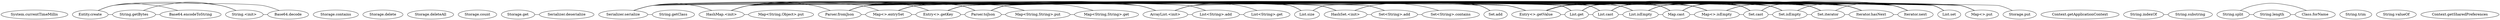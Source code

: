 graph {
    { rank=same;"System.currentTimeMillis";"Entity.create";"String.getBytes";"String.<init>";"Base64.decode";"Base64.encodeToString";"Storage.contains";"Storage.delete";"Storage.deleteAll";"Storage.count";"Storage.get";"Serializer.deserialize";"Serializer.serialize";"Storage.put";"Context.getApplicationContext";"HashMap.<init>";"Parser.fromJson";"Map<>.entrySet";"Entry<>.getKey";"Parser.toJson";"Entry<>.getValue";"Map<>.put";"HashSet.<init>";"Set.add";"ArrayList.<init>";"List.size";"List.get";"List.set";"String.indexOf";"String.substring";"String.split";"String.length";"Class.forName";"List.cast";"List.isEmpty";"Map.cast";"Map<>.isEmpty";"Set.cast";"Set.isEmpty";"Set.iterator";"Iterator.hasNext";"Iterator.next";"String.trim";"String.valueOf";"Context.getSharedPreferences";"Set<String>.add";"Map<String,String>.put";"List<String>.add";"Set<String>.contains";"Map<String,String>.get";"List<String>.get";"String.getClass";"Map<String,Object>.put";}
"Entity.create" -- "String.getBytes" 
"Entity.create" -- "String.<init>" 
"Entity.create" -- "Base64.decode" 
"Entity.create" -- "Base64.encodeToString" 
"String.getBytes" -- "String.<init>" 
"String.getBytes" -- "Base64.encodeToString" 
"String.<init>" -- "Base64.decode" 
"Storage.get" -- "Serializer.deserialize" 
"Serializer.serialize" -- "Storage.put" 
"Serializer.serialize" -- "HashMap.<init>" 
"Serializer.serialize" -- "HashSet.<init>" 
"Serializer.serialize" -- "ArrayList.<init>" 
"Serializer.serialize" -- "Set<String>.add" 
"Serializer.serialize" -- "Map<String,String>.put" 
"Serializer.serialize" -- "List<String>.add" 
"Serializer.serialize" -- "String.getClass" 
"HashMap.<init>" -- "Parser.fromJson" 
"HashMap.<init>" -- "Map<>.entrySet" 
"HashMap.<init>" -- "Entry<>.getKey" 
"HashMap.<init>" -- "Parser.toJson" 
"HashMap.<init>" -- "Entry<>.getValue" 
"HashMap.<init>" -- "Map<>.put" 
"HashMap.<init>" -- "Map<String,String>.put" 
"HashMap.<init>" -- "Map<String,String>.get" 
"HashMap.<init>" -- "Map<String,Object>.put" 
"Parser.fromJson" -- "Map<>.entrySet" 
"Parser.fromJson" -- "Entry<>.getKey" 
"Parser.fromJson" -- "Parser.toJson" 
"Parser.fromJson" -- "Entry<>.getValue" 
"Parser.fromJson" -- "Map<>.put" 
"Parser.fromJson" -- "HashSet.<init>" 
"Parser.fromJson" -- "Set.add" 
"Parser.fromJson" -- "ArrayList.<init>" 
"Parser.fromJson" -- "List.size" 
"Parser.fromJson" -- "List.get" 
"Parser.fromJson" -- "List.set" 
"Map<>.entrySet" -- "Entry<>.getKey" 
"Map<>.entrySet" -- "Parser.toJson" 
"Map<>.entrySet" -- "Entry<>.getValue" 
"Map<>.entrySet" -- "Map<>.put" 
"Map<>.entrySet" -- "List.get" 
"Map<>.entrySet" -- "List.cast" 
"Map<>.entrySet" -- "List.isEmpty" 
"Map<>.entrySet" -- "Map.cast" 
"Map<>.entrySet" -- "Map<>.isEmpty" 
"Map<>.entrySet" -- "Set.cast" 
"Map<>.entrySet" -- "Set.isEmpty" 
"Map<>.entrySet" -- "Set.iterator" 
"Map<>.entrySet" -- "Iterator.hasNext" 
"Map<>.entrySet" -- "Iterator.next" 
"Entry<>.getKey" -- "Parser.toJson" 
"Entry<>.getKey" -- "Entry<>.getValue" 
"Entry<>.getKey" -- "Map<>.put" 
"Entry<>.getKey" -- "List.get" 
"Entry<>.getKey" -- "List.cast" 
"Entry<>.getKey" -- "List.isEmpty" 
"Entry<>.getKey" -- "Map.cast" 
"Entry<>.getKey" -- "Map<>.isEmpty" 
"Entry<>.getKey" -- "Set.cast" 
"Entry<>.getKey" -- "Set.isEmpty" 
"Entry<>.getKey" -- "Set.iterator" 
"Entry<>.getKey" -- "Iterator.hasNext" 
"Entry<>.getKey" -- "Iterator.next" 
"Parser.toJson" -- "Entry<>.getValue" 
"Parser.toJson" -- "Map<>.put" 
"Parser.toJson" -- "HashSet.<init>" 
"Parser.toJson" -- "Set.add" 
"Parser.toJson" -- "ArrayList.<init>" 
"Parser.toJson" -- "List.size" 
"Parser.toJson" -- "List.get" 
"Parser.toJson" -- "List.set" 
"Parser.toJson" -- "Set<String>.add" 
"Parser.toJson" -- "Map<String,String>.put" 
"Parser.toJson" -- "List<String>.add" 
"Entry<>.getValue" -- "Map<>.put" 
"Entry<>.getValue" -- "List.get" 
"Entry<>.getValue" -- "List.cast" 
"Entry<>.getValue" -- "List.isEmpty" 
"Entry<>.getValue" -- "Map.cast" 
"Entry<>.getValue" -- "Map<>.isEmpty" 
"Entry<>.getValue" -- "Set.cast" 
"Entry<>.getValue" -- "Set.isEmpty" 
"Entry<>.getValue" -- "Set.iterator" 
"Entry<>.getValue" -- "Iterator.hasNext" 
"Entry<>.getValue" -- "Iterator.next" 
"HashSet.<init>" -- "Set.add" 
"HashSet.<init>" -- "Set<String>.add" 
"HashSet.<init>" -- "Set<String>.contains" 
"ArrayList.<init>" -- "List.size" 
"ArrayList.<init>" -- "List.get" 
"ArrayList.<init>" -- "List.set" 
"ArrayList.<init>" -- "List<String>.add" 
"ArrayList.<init>" -- "List<String>.get" 
"List.size" -- "List.get" 
"List.size" -- "List.set" 
"List.get" -- "List.set" 
"List.get" -- "List.cast" 
"List.get" -- "List.isEmpty" 
"List.get" -- "Map.cast" 
"List.get" -- "Map<>.isEmpty" 
"List.get" -- "Set.cast" 
"List.get" -- "Set.isEmpty" 
"List.get" -- "Set.iterator" 
"List.get" -- "Iterator.hasNext" 
"List.get" -- "Iterator.next" 
"String.indexOf" -- "String.substring" 
"String.split" -- "String.length" 
"String.split" -- "Class.forName" 
"String.length" -- "Class.forName" 
"List.cast" -- "List.isEmpty" 
"List.cast" -- "Map.cast" 
"List.cast" -- "Map<>.isEmpty" 
"List.cast" -- "Set.cast" 
"List.cast" -- "Set.isEmpty" 
"List.cast" -- "Set.iterator" 
"List.cast" -- "Iterator.hasNext" 
"List.cast" -- "Iterator.next" 
"List.isEmpty" -- "Map.cast" 
"List.isEmpty" -- "Map<>.isEmpty" 
"List.isEmpty" -- "Set.cast" 
"List.isEmpty" -- "Set.isEmpty" 
"List.isEmpty" -- "Set.iterator" 
"List.isEmpty" -- "Iterator.hasNext" 
"List.isEmpty" -- "Iterator.next" 
"Map.cast" -- "Map<>.isEmpty" 
"Map.cast" -- "Set.cast" 
"Map.cast" -- "Set.isEmpty" 
"Map.cast" -- "Set.iterator" 
"Map.cast" -- "Iterator.hasNext" 
"Map.cast" -- "Iterator.next" 
"Map<>.isEmpty" -- "Set.cast" 
"Map<>.isEmpty" -- "Set.isEmpty" 
"Map<>.isEmpty" -- "Set.iterator" 
"Map<>.isEmpty" -- "Iterator.hasNext" 
"Map<>.isEmpty" -- "Iterator.next" 
"Set.cast" -- "Set.isEmpty" 
"Set.cast" -- "Set.iterator" 
"Set.cast" -- "Iterator.hasNext" 
"Set.cast" -- "Iterator.next" 
"Set.isEmpty" -- "Set.iterator" 
"Set.isEmpty" -- "Iterator.hasNext" 
"Set.isEmpty" -- "Iterator.next" 
"Set.iterator" -- "Iterator.hasNext" 
"Set.iterator" -- "Iterator.next" 
"Iterator.hasNext" -- "Iterator.next" 
"Set<String>.add" -- "Set<String>.contains" 
"Map<String,String>.put" -- "Map<String,String>.get" 
"List<String>.add" -- "List<String>.get" 
}